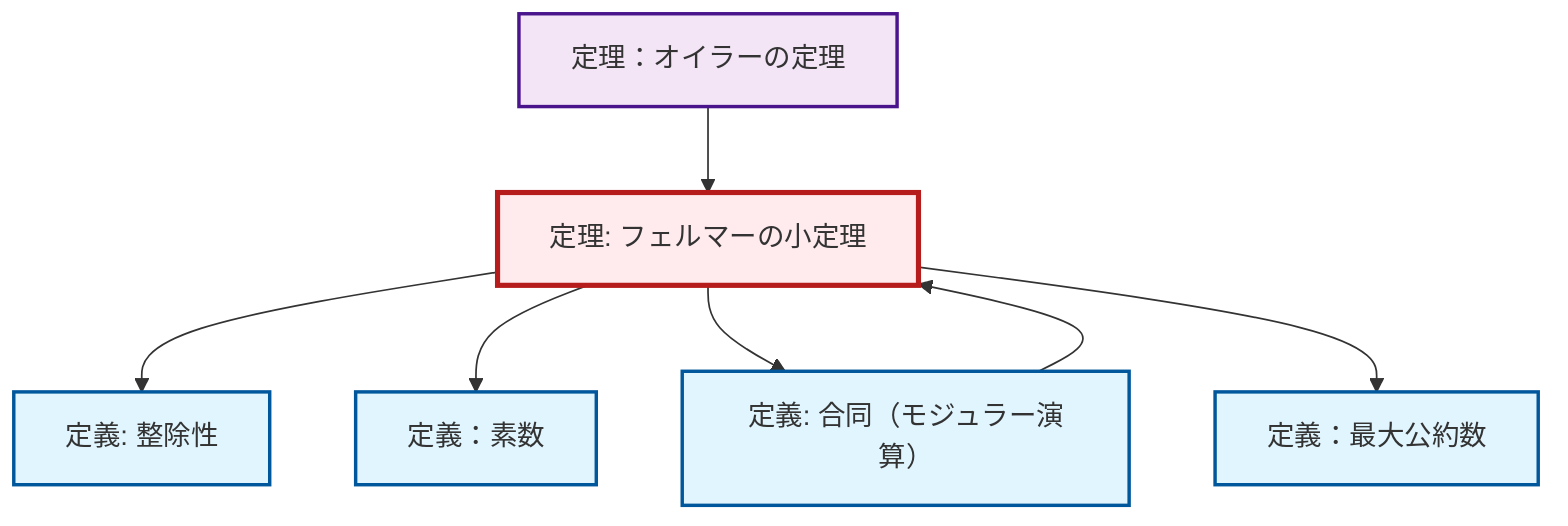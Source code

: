 graph TD
    classDef definition fill:#e1f5fe,stroke:#01579b,stroke-width:2px
    classDef theorem fill:#f3e5f5,stroke:#4a148c,stroke-width:2px
    classDef axiom fill:#fff3e0,stroke:#e65100,stroke-width:2px
    classDef example fill:#e8f5e9,stroke:#1b5e20,stroke-width:2px
    classDef current fill:#ffebee,stroke:#b71c1c,stroke-width:3px
    def-divisibility["定義: 整除性"]:::definition
    thm-euler["定理：オイラーの定理"]:::theorem
    thm-fermat-little["定理: フェルマーの小定理"]:::theorem
    def-gcd["定義：最大公約数"]:::definition
    def-prime["定義：素数"]:::definition
    def-congruence["定義: 合同（モジュラー演算）"]:::definition
    def-congruence --> thm-fermat-little
    thm-fermat-little --> def-divisibility
    thm-fermat-little --> def-prime
    thm-euler --> thm-fermat-little
    thm-fermat-little --> def-congruence
    thm-fermat-little --> def-gcd
    class thm-fermat-little current